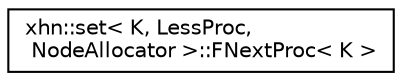 digraph "Graphical Class Hierarchy"
{
  edge [fontname="Helvetica",fontsize="10",labelfontname="Helvetica",labelfontsize="10"];
  node [fontname="Helvetica",fontsize="10",shape=record];
  rankdir="LR";
  Node1 [label="xhn::set\< K, LessProc,\l NodeAllocator \>::FNextProc\< K \>",height=0.2,width=0.4,color="black", fillcolor="white", style="filled",URL="$structxhn_1_1set_1_1_f_next_proc.html"];
}
